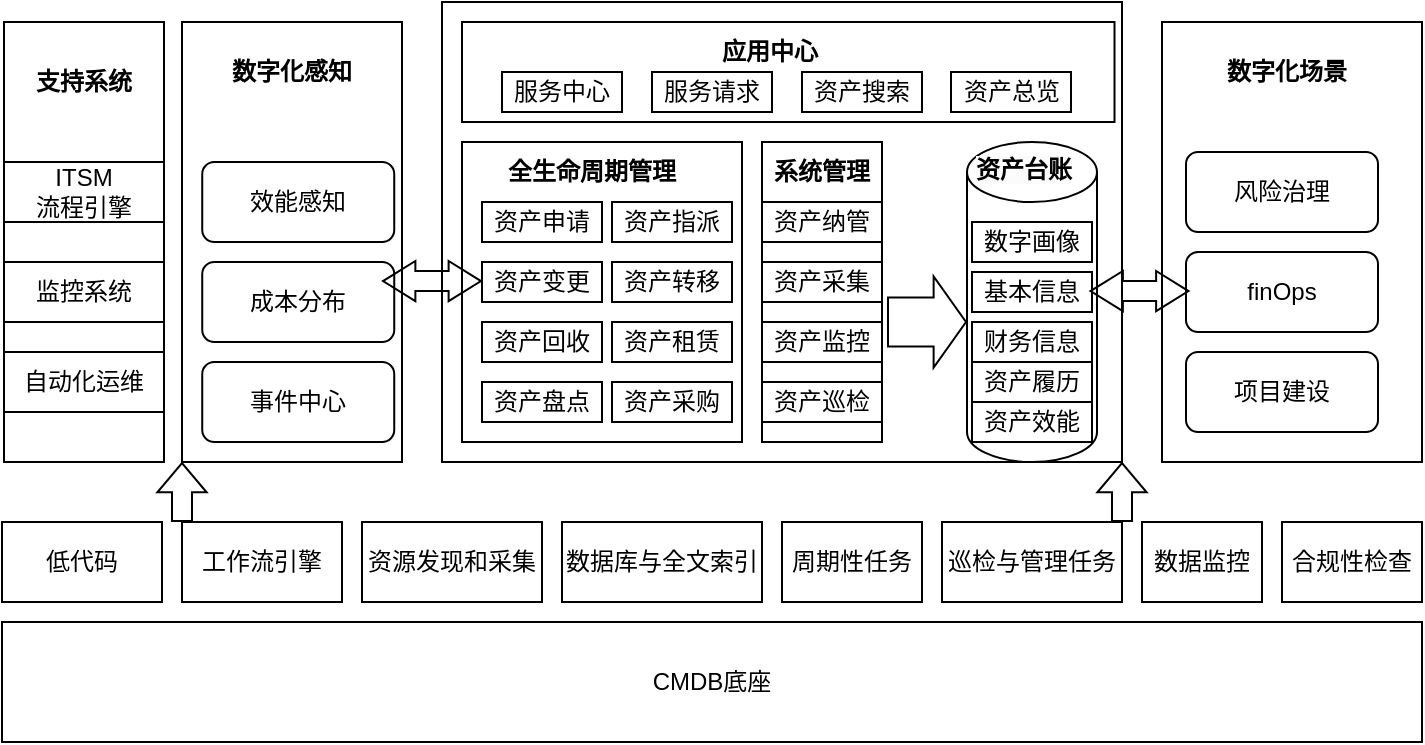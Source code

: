 <mxfile version="24.0.5" type="github">
  <diagram name="第 1 页" id="2tMNXyeNniKinCIlr4IS">
    <mxGraphModel dx="867" dy="505" grid="1" gridSize="10" guides="1" tooltips="1" connect="1" arrows="1" fold="1" page="1" pageScale="1" pageWidth="1169" pageHeight="1654" math="0" shadow="0">
      <root>
        <mxCell id="0" />
        <mxCell id="1" parent="0" />
        <mxCell id="zGtEDN8OLJXr4s6591F3-1" value="CMDB底座" style="rounded=0;whiteSpace=wrap;html=1;" vertex="1" parent="1">
          <mxGeometry x="110" y="430" width="710" height="60" as="geometry" />
        </mxCell>
        <mxCell id="zGtEDN8OLJXr4s6591F3-2" value="低代码" style="rounded=0;whiteSpace=wrap;html=1;" vertex="1" parent="1">
          <mxGeometry x="110" y="380" width="80" height="40" as="geometry" />
        </mxCell>
        <mxCell id="zGtEDN8OLJXr4s6591F3-3" value="工作流引擎" style="rounded=0;whiteSpace=wrap;html=1;" vertex="1" parent="1">
          <mxGeometry x="200" y="380" width="80" height="40" as="geometry" />
        </mxCell>
        <mxCell id="zGtEDN8OLJXr4s6591F3-4" value="资源发现和采集" style="rounded=0;whiteSpace=wrap;html=1;" vertex="1" parent="1">
          <mxGeometry x="290" y="380" width="90" height="40" as="geometry" />
        </mxCell>
        <mxCell id="zGtEDN8OLJXr4s6591F3-7" style="edgeStyle=orthogonalEdgeStyle;rounded=0;orthogonalLoop=1;jettySize=auto;html=1;exitX=1;exitY=0.5;exitDx=0;exitDy=0;" edge="1" parent="1" source="zGtEDN8OLJXr4s6591F3-5">
          <mxGeometry relative="1" as="geometry">
            <mxPoint x="490" y="400" as="targetPoint" />
          </mxGeometry>
        </mxCell>
        <mxCell id="zGtEDN8OLJXr4s6591F3-5" value="数据库与全文索引" style="rounded=0;whiteSpace=wrap;html=1;" vertex="1" parent="1">
          <mxGeometry x="390" y="380" width="100" height="40" as="geometry" />
        </mxCell>
        <mxCell id="zGtEDN8OLJXr4s6591F3-6" value="周期性任务" style="rounded=0;whiteSpace=wrap;html=1;" vertex="1" parent="1">
          <mxGeometry x="500" y="380" width="70" height="40" as="geometry" />
        </mxCell>
        <mxCell id="zGtEDN8OLJXr4s6591F3-9" value="巡检与管理任务" style="rounded=0;whiteSpace=wrap;html=1;" vertex="1" parent="1">
          <mxGeometry x="580" y="380" width="90" height="40" as="geometry" />
        </mxCell>
        <mxCell id="zGtEDN8OLJXr4s6591F3-10" value="数据监控" style="rounded=0;whiteSpace=wrap;html=1;" vertex="1" parent="1">
          <mxGeometry x="680" y="380" width="60" height="40" as="geometry" />
        </mxCell>
        <mxCell id="zGtEDN8OLJXr4s6591F3-11" value="合规性检查" style="rounded=0;whiteSpace=wrap;html=1;" vertex="1" parent="1">
          <mxGeometry x="750" y="380" width="70" height="40" as="geometry" />
        </mxCell>
        <mxCell id="zGtEDN8OLJXr4s6591F3-12" value="" style="rounded=0;whiteSpace=wrap;html=1;" vertex="1" parent="1">
          <mxGeometry x="111" y="130" width="80" height="220" as="geometry" />
        </mxCell>
        <mxCell id="zGtEDN8OLJXr4s6591F3-13" value="" style="rounded=0;whiteSpace=wrap;html=1;" vertex="1" parent="1">
          <mxGeometry x="330" y="120" width="340" height="230" as="geometry" />
        </mxCell>
        <mxCell id="zGtEDN8OLJXr4s6591F3-14" value="" style="rounded=0;whiteSpace=wrap;html=1;" vertex="1" parent="1">
          <mxGeometry x="690" y="130" width="130" height="220" as="geometry" />
        </mxCell>
        <mxCell id="zGtEDN8OLJXr4s6591F3-15" value="" style="rounded=0;whiteSpace=wrap;html=1;" vertex="1" parent="1">
          <mxGeometry x="340" y="190" width="140" height="150" as="geometry" />
        </mxCell>
        <mxCell id="zGtEDN8OLJXr4s6591F3-17" value="&lt;b&gt;全生命周期管理&lt;/b&gt;" style="text;html=1;align=center;verticalAlign=middle;whiteSpace=wrap;rounded=0;" vertex="1" parent="1">
          <mxGeometry x="360" y="190" width="90" height="30" as="geometry" />
        </mxCell>
        <mxCell id="zGtEDN8OLJXr4s6591F3-18" value="资产申请" style="rounded=0;whiteSpace=wrap;html=1;" vertex="1" parent="1">
          <mxGeometry x="350" y="220" width="60" height="20" as="geometry" />
        </mxCell>
        <mxCell id="zGtEDN8OLJXr4s6591F3-19" value="资产指派" style="rounded=0;whiteSpace=wrap;html=1;" vertex="1" parent="1">
          <mxGeometry x="415" y="220" width="60" height="20" as="geometry" />
        </mxCell>
        <mxCell id="zGtEDN8OLJXr4s6591F3-23" value="资产变更" style="rounded=0;whiteSpace=wrap;html=1;" vertex="1" parent="1">
          <mxGeometry x="350" y="250" width="60" height="20" as="geometry" />
        </mxCell>
        <mxCell id="zGtEDN8OLJXr4s6591F3-24" value="资产转移" style="rounded=0;whiteSpace=wrap;html=1;" vertex="1" parent="1">
          <mxGeometry x="415" y="250" width="60" height="20" as="geometry" />
        </mxCell>
        <mxCell id="zGtEDN8OLJXr4s6591F3-25" value="资产回收" style="rounded=0;whiteSpace=wrap;html=1;" vertex="1" parent="1">
          <mxGeometry x="350" y="280" width="60" height="20" as="geometry" />
        </mxCell>
        <mxCell id="zGtEDN8OLJXr4s6591F3-26" value="资产租赁" style="rounded=0;whiteSpace=wrap;html=1;" vertex="1" parent="1">
          <mxGeometry x="415" y="280" width="60" height="20" as="geometry" />
        </mxCell>
        <mxCell id="zGtEDN8OLJXr4s6591F3-27" value="资产盘点" style="rounded=0;whiteSpace=wrap;html=1;" vertex="1" parent="1">
          <mxGeometry x="350" y="310" width="60" height="20" as="geometry" />
        </mxCell>
        <mxCell id="zGtEDN8OLJXr4s6591F3-28" value="资产采购" style="rounded=0;whiteSpace=wrap;html=1;" vertex="1" parent="1">
          <mxGeometry x="415" y="310" width="60" height="20" as="geometry" />
        </mxCell>
        <mxCell id="zGtEDN8OLJXr4s6591F3-30" value="" style="rounded=0;whiteSpace=wrap;html=1;" vertex="1" parent="1">
          <mxGeometry x="490" y="190" width="60" height="150" as="geometry" />
        </mxCell>
        <mxCell id="zGtEDN8OLJXr4s6591F3-31" value="&lt;b&gt;系统管理&lt;/b&gt;" style="text;html=1;align=center;verticalAlign=middle;whiteSpace=wrap;rounded=0;" vertex="1" parent="1">
          <mxGeometry x="490" y="190" width="60" height="30" as="geometry" />
        </mxCell>
        <mxCell id="zGtEDN8OLJXr4s6591F3-32" value="资产纳管" style="rounded=0;whiteSpace=wrap;html=1;" vertex="1" parent="1">
          <mxGeometry x="490" y="220" width="60" height="20" as="geometry" />
        </mxCell>
        <mxCell id="zGtEDN8OLJXr4s6591F3-34" value="资产采集" style="rounded=0;whiteSpace=wrap;html=1;" vertex="1" parent="1">
          <mxGeometry x="490" y="250" width="60" height="20" as="geometry" />
        </mxCell>
        <mxCell id="zGtEDN8OLJXr4s6591F3-35" value="资产监控" style="rounded=0;whiteSpace=wrap;html=1;" vertex="1" parent="1">
          <mxGeometry x="490" y="280" width="60" height="20" as="geometry" />
        </mxCell>
        <mxCell id="zGtEDN8OLJXr4s6591F3-37" value="资产巡检" style="rounded=0;whiteSpace=wrap;html=1;" vertex="1" parent="1">
          <mxGeometry x="490" y="310" width="60" height="20" as="geometry" />
        </mxCell>
        <mxCell id="zGtEDN8OLJXr4s6591F3-38" value="" style="shape=cylinder3;whiteSpace=wrap;html=1;boundedLbl=1;backgroundOutline=1;size=15;" vertex="1" parent="1">
          <mxGeometry x="592.5" y="190" width="65" height="160" as="geometry" />
        </mxCell>
        <mxCell id="zGtEDN8OLJXr4s6591F3-39" value="" style="shape=flexArrow;endArrow=classic;html=1;rounded=0;width=24.545;endSize=5.064;" edge="1" parent="1">
          <mxGeometry width="50" height="50" relative="1" as="geometry">
            <mxPoint x="552.5" y="280" as="sourcePoint" />
            <mxPoint x="592.5" y="280" as="targetPoint" />
          </mxGeometry>
        </mxCell>
        <mxCell id="zGtEDN8OLJXr4s6591F3-41" value="数字画像" style="rounded=0;whiteSpace=wrap;html=1;" vertex="1" parent="1">
          <mxGeometry x="595" y="230" width="60" height="20" as="geometry" />
        </mxCell>
        <mxCell id="zGtEDN8OLJXr4s6591F3-42" value="基本信息" style="rounded=0;whiteSpace=wrap;html=1;" vertex="1" parent="1">
          <mxGeometry x="595" y="255" width="60" height="20" as="geometry" />
        </mxCell>
        <mxCell id="zGtEDN8OLJXr4s6591F3-43" value="财务信息" style="rounded=0;whiteSpace=wrap;html=1;" vertex="1" parent="1">
          <mxGeometry x="595" y="280" width="60" height="20" as="geometry" />
        </mxCell>
        <mxCell id="zGtEDN8OLJXr4s6591F3-44" value="资产履历" style="rounded=0;whiteSpace=wrap;html=1;" vertex="1" parent="1">
          <mxGeometry x="595" y="300" width="60" height="20" as="geometry" />
        </mxCell>
        <mxCell id="zGtEDN8OLJXr4s6591F3-45" value="&lt;span style=&quot;color: rgb(0, 0, 0); font-family: Helvetica; font-size: 12px; font-style: normal; font-variant-ligatures: normal; font-variant-caps: normal; letter-spacing: normal; orphans: 2; text-align: center; text-indent: 0px; text-transform: none; widows: 2; word-spacing: 0px; -webkit-text-stroke-width: 0px; white-space: normal; background-color: rgb(251, 251, 251); text-decoration-thickness: initial; text-decoration-style: initial; text-decoration-color: initial; float: none; display: inline !important;&quot;&gt;资产台账&lt;/span&gt;" style="text;whiteSpace=wrap;html=1;fontStyle=1" vertex="1" parent="1">
          <mxGeometry x="595" y="190" width="90" height="40" as="geometry" />
        </mxCell>
        <mxCell id="zGtEDN8OLJXr4s6591F3-46" value="资产效能" style="rounded=0;whiteSpace=wrap;html=1;" vertex="1" parent="1">
          <mxGeometry x="595" y="320" width="60" height="20" as="geometry" />
        </mxCell>
        <mxCell id="zGtEDN8OLJXr4s6591F3-47" value="" style="rounded=0;whiteSpace=wrap;html=1;" vertex="1" parent="1">
          <mxGeometry x="340" y="130" width="326.25" height="50" as="geometry" />
        </mxCell>
        <mxCell id="zGtEDN8OLJXr4s6591F3-49" value="服务中心" style="rounded=0;whiteSpace=wrap;html=1;" vertex="1" parent="1">
          <mxGeometry x="360" y="155" width="60" height="20" as="geometry" />
        </mxCell>
        <mxCell id="zGtEDN8OLJXr4s6591F3-51" value="服务请求" style="rounded=0;whiteSpace=wrap;html=1;" vertex="1" parent="1">
          <mxGeometry x="435" y="155" width="60" height="20" as="geometry" />
        </mxCell>
        <mxCell id="zGtEDN8OLJXr4s6591F3-52" value="资产搜索" style="rounded=0;whiteSpace=wrap;html=1;" vertex="1" parent="1">
          <mxGeometry x="510" y="155" width="60" height="20" as="geometry" />
        </mxCell>
        <mxCell id="zGtEDN8OLJXr4s6591F3-53" value="资产总览" style="rounded=0;whiteSpace=wrap;html=1;" vertex="1" parent="1">
          <mxGeometry x="584.5" y="155" width="60" height="20" as="geometry" />
        </mxCell>
        <mxCell id="zGtEDN8OLJXr4s6591F3-55" value="&lt;b&gt;应用中心&lt;/b&gt;" style="text;html=1;align=center;verticalAlign=middle;whiteSpace=wrap;rounded=0;" vertex="1" parent="1">
          <mxGeometry x="463.75" y="130" width="60" height="30" as="geometry" />
        </mxCell>
        <mxCell id="zGtEDN8OLJXr4s6591F3-56" value="ITSM&lt;div&gt;流程引擎&lt;/div&gt;" style="rounded=0;whiteSpace=wrap;html=1;" vertex="1" parent="1">
          <mxGeometry x="111" y="200" width="80" height="30" as="geometry" />
        </mxCell>
        <mxCell id="zGtEDN8OLJXr4s6591F3-57" value="监控系统" style="rounded=0;whiteSpace=wrap;html=1;" vertex="1" parent="1">
          <mxGeometry x="111" y="250" width="80" height="30" as="geometry" />
        </mxCell>
        <mxCell id="zGtEDN8OLJXr4s6591F3-60" value="自动化运维" style="rounded=0;whiteSpace=wrap;html=1;" vertex="1" parent="1">
          <mxGeometry x="111" y="295" width="80" height="30" as="geometry" />
        </mxCell>
        <mxCell id="zGtEDN8OLJXr4s6591F3-62" value="&lt;b&gt;支持系统&lt;/b&gt;" style="text;html=1;align=center;verticalAlign=middle;whiteSpace=wrap;rounded=0;" vertex="1" parent="1">
          <mxGeometry x="121" y="145" width="60" height="30" as="geometry" />
        </mxCell>
        <mxCell id="zGtEDN8OLJXr4s6591F3-65" value="" style="rounded=0;whiteSpace=wrap;html=1;" vertex="1" parent="1">
          <mxGeometry x="200" y="130" width="110" height="220" as="geometry" />
        </mxCell>
        <mxCell id="zGtEDN8OLJXr4s6591F3-66" value="&lt;b&gt;数字化感知&lt;/b&gt;" style="text;html=1;align=center;verticalAlign=middle;whiteSpace=wrap;rounded=0;" vertex="1" parent="1">
          <mxGeometry x="220" y="140" width="70" height="30" as="geometry" />
        </mxCell>
        <mxCell id="zGtEDN8OLJXr4s6591F3-70" value="" style="shape=flexArrow;endArrow=classic;html=1;rounded=0;endWidth=13.636;endSize=4.545;" edge="1" parent="1">
          <mxGeometry width="50" height="50" relative="1" as="geometry">
            <mxPoint x="200" y="380" as="sourcePoint" />
            <mxPoint x="200" y="350" as="targetPoint" />
          </mxGeometry>
        </mxCell>
        <mxCell id="zGtEDN8OLJXr4s6591F3-72" value="" style="shape=flexArrow;endArrow=classic;html=1;rounded=0;endWidth=13.636;endSize=4.545;" edge="1" parent="1">
          <mxGeometry width="50" height="50" relative="1" as="geometry">
            <mxPoint x="670" y="380" as="sourcePoint" />
            <mxPoint x="670" y="350" as="targetPoint" />
          </mxGeometry>
        </mxCell>
        <mxCell id="zGtEDN8OLJXr4s6591F3-73" value="效能感知" style="rounded=1;whiteSpace=wrap;html=1;" vertex="1" parent="1">
          <mxGeometry x="210.12" y="200" width="96" height="40" as="geometry" />
        </mxCell>
        <mxCell id="zGtEDN8OLJXr4s6591F3-74" value="成本分布" style="rounded=1;whiteSpace=wrap;html=1;" vertex="1" parent="1">
          <mxGeometry x="210.12" y="250" width="96" height="40" as="geometry" />
        </mxCell>
        <mxCell id="zGtEDN8OLJXr4s6591F3-75" value="事件中心" style="rounded=1;whiteSpace=wrap;html=1;" vertex="1" parent="1">
          <mxGeometry x="210.12" y="300" width="96" height="40" as="geometry" />
        </mxCell>
        <mxCell id="zGtEDN8OLJXr4s6591F3-76" value="&lt;b&gt;数字化场景&lt;/b&gt;" style="text;html=1;align=center;verticalAlign=middle;whiteSpace=wrap;rounded=0;" vertex="1" parent="1">
          <mxGeometry x="720" y="140" width="65" height="30" as="geometry" />
        </mxCell>
        <mxCell id="zGtEDN8OLJXr4s6591F3-77" value="风险治理" style="rounded=1;whiteSpace=wrap;html=1;" vertex="1" parent="1">
          <mxGeometry x="702" y="195" width="96" height="40" as="geometry" />
        </mxCell>
        <mxCell id="zGtEDN8OLJXr4s6591F3-78" value="finOps" style="rounded=1;whiteSpace=wrap;html=1;" vertex="1" parent="1">
          <mxGeometry x="702" y="245" width="96" height="40" as="geometry" />
        </mxCell>
        <mxCell id="zGtEDN8OLJXr4s6591F3-79" value="项目建设" style="rounded=1;whiteSpace=wrap;html=1;" vertex="1" parent="1">
          <mxGeometry x="702" y="295" width="96" height="40" as="geometry" />
        </mxCell>
        <mxCell id="zGtEDN8OLJXr4s6591F3-81" value="" style="shape=flexArrow;endArrow=classic;startArrow=classic;html=1;rounded=0;endWidth=9.091;endSize=5.064;startWidth=9.091;startSize=5.064;" edge="1" parent="1">
          <mxGeometry width="100" height="100" relative="1" as="geometry">
            <mxPoint x="653.75" y="264.55" as="sourcePoint" />
            <mxPoint x="703.75" y="264.55" as="targetPoint" />
          </mxGeometry>
        </mxCell>
        <mxCell id="zGtEDN8OLJXr4s6591F3-83" value="" style="shape=flexArrow;endArrow=classic;startArrow=classic;html=1;rounded=0;endWidth=9.091;endSize=5.064;startWidth=9.091;startSize=5.064;" edge="1" parent="1">
          <mxGeometry width="100" height="100" relative="1" as="geometry">
            <mxPoint x="300" y="259.55" as="sourcePoint" />
            <mxPoint x="350" y="259.55" as="targetPoint" />
          </mxGeometry>
        </mxCell>
      </root>
    </mxGraphModel>
  </diagram>
</mxfile>
